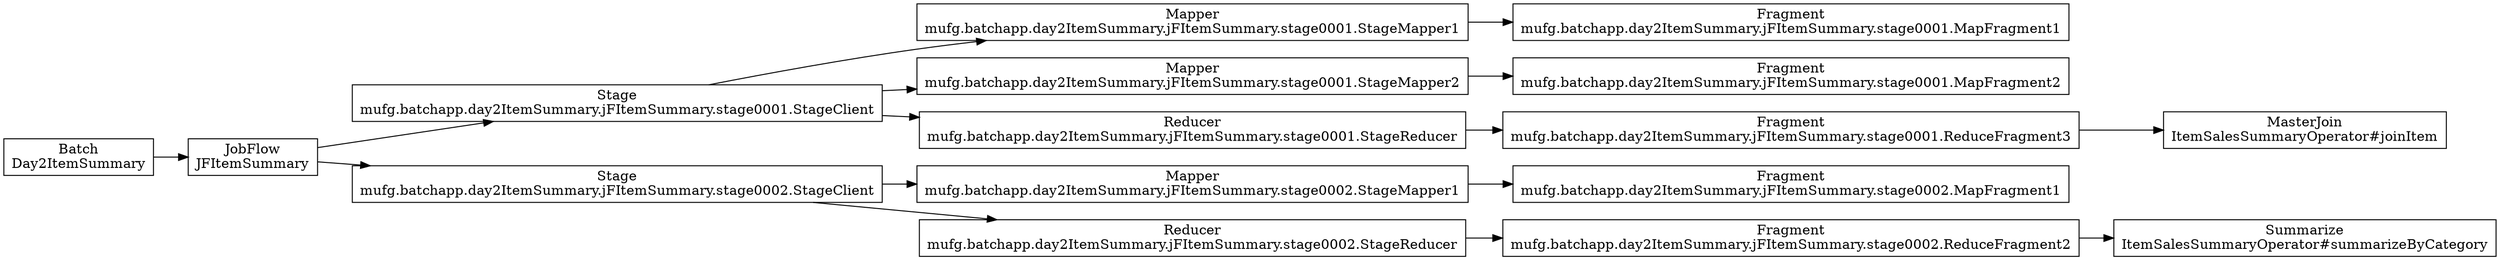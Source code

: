 digraph {
    rankdir = LR;
    "e35fef15-aa15-42b3-806b-e3e47afdca6a" [shape=box, label="Batch\nDay2ItemSummary"];
    "c96d2491-1601-459b-9644-7b73b38d39e3" [shape=box, label="JobFlow\nJFItemSummary"];
    "0c9bfa55-926b-4c81-af37-e6715fcf8cbe" [shape=box, label="Stage\nmufg.batchapp.day2ItemSummary.jFItemSummary.stage0001.StageClient"];
    "bb80b248-f131-4e14-88aa-18ae98f8df4a" [shape=box, label="Mapper\nmufg.batchapp.day2ItemSummary.jFItemSummary.stage0001.StageMapper1"];
    "0c9bfa55-926b-4c81-af37-e6715fcf8cbe" -> "bb80b248-f131-4e14-88aa-18ae98f8df4a";
    "4c702394-bf10-4a94-83f3-1b300e1e9687" [shape=box, label="Fragment\nmufg.batchapp.day2ItemSummary.jFItemSummary.stage0001.MapFragment1"];
    "bb80b248-f131-4e14-88aa-18ae98f8df4a" -> "4c702394-bf10-4a94-83f3-1b300e1e9687";
    "700d2ff5-0b10-491e-ad3a-00be78bc7325" [shape=box, label="Mapper\nmufg.batchapp.day2ItemSummary.jFItemSummary.stage0001.StageMapper2"];
    "0c9bfa55-926b-4c81-af37-e6715fcf8cbe" -> "700d2ff5-0b10-491e-ad3a-00be78bc7325";
    "89c96ed8-9df6-4ad8-b156-9638f329443d" [shape=box, label="Fragment\nmufg.batchapp.day2ItemSummary.jFItemSummary.stage0001.MapFragment2"];
    "700d2ff5-0b10-491e-ad3a-00be78bc7325" -> "89c96ed8-9df6-4ad8-b156-9638f329443d";
    "527101dc-b828-4df9-ba52-af7288e4f3ac" [shape=box, label="Reducer\nmufg.batchapp.day2ItemSummary.jFItemSummary.stage0001.StageReducer"];
    "0c9bfa55-926b-4c81-af37-e6715fcf8cbe" -> "527101dc-b828-4df9-ba52-af7288e4f3ac";
    "86221a4b-c6b6-4b2c-827a-0656d1b4fb15" [shape=box, label="Fragment\nmufg.batchapp.day2ItemSummary.jFItemSummary.stage0001.ReduceFragment3"];
    "c6db89c6-5577-4a90-8532-9f42ca00ae93" [shape=box, label="MasterJoin\nItemSalesSummaryOperator#joinItem"];
    "86221a4b-c6b6-4b2c-827a-0656d1b4fb15" -> "c6db89c6-5577-4a90-8532-9f42ca00ae93";
    "527101dc-b828-4df9-ba52-af7288e4f3ac" -> "86221a4b-c6b6-4b2c-827a-0656d1b4fb15";
    "c96d2491-1601-459b-9644-7b73b38d39e3" -> "0c9bfa55-926b-4c81-af37-e6715fcf8cbe";
    "5a30cb78-222a-4d25-b47f-61dd69b10c31" [shape=box, label="Stage\nmufg.batchapp.day2ItemSummary.jFItemSummary.stage0002.StageClient"];
    "7a47ca51-01ea-4f13-af8e-051581c9816e" [shape=box, label="Mapper\nmufg.batchapp.day2ItemSummary.jFItemSummary.stage0002.StageMapper1"];
    "5a30cb78-222a-4d25-b47f-61dd69b10c31" -> "7a47ca51-01ea-4f13-af8e-051581c9816e";
    "7373ea29-2213-4f40-9c6d-cd7b93585e55" [shape=box, label="Fragment\nmufg.batchapp.day2ItemSummary.jFItemSummary.stage0002.MapFragment1"];
    "7a47ca51-01ea-4f13-af8e-051581c9816e" -> "7373ea29-2213-4f40-9c6d-cd7b93585e55";
    "4d73d325-2890-4592-8648-8950673c43ed" [shape=box, label="Reducer\nmufg.batchapp.day2ItemSummary.jFItemSummary.stage0002.StageReducer"];
    "5a30cb78-222a-4d25-b47f-61dd69b10c31" -> "4d73d325-2890-4592-8648-8950673c43ed";
    "33f4f5df-49c4-4120-b5c1-0fcb178e93a9" [shape=box, label="Fragment\nmufg.batchapp.day2ItemSummary.jFItemSummary.stage0002.ReduceFragment2"];
    "91b95280-1ae5-4db0-9401-bd8b9382b7d7" [shape=box, label="Summarize\nItemSalesSummaryOperator#summarizeByCategory"];
    "33f4f5df-49c4-4120-b5c1-0fcb178e93a9" -> "91b95280-1ae5-4db0-9401-bd8b9382b7d7";
    "4d73d325-2890-4592-8648-8950673c43ed" -> "33f4f5df-49c4-4120-b5c1-0fcb178e93a9";
    "c96d2491-1601-459b-9644-7b73b38d39e3" -> "5a30cb78-222a-4d25-b47f-61dd69b10c31";
    "e35fef15-aa15-42b3-806b-e3e47afdca6a" -> "c96d2491-1601-459b-9644-7b73b38d39e3";
}
